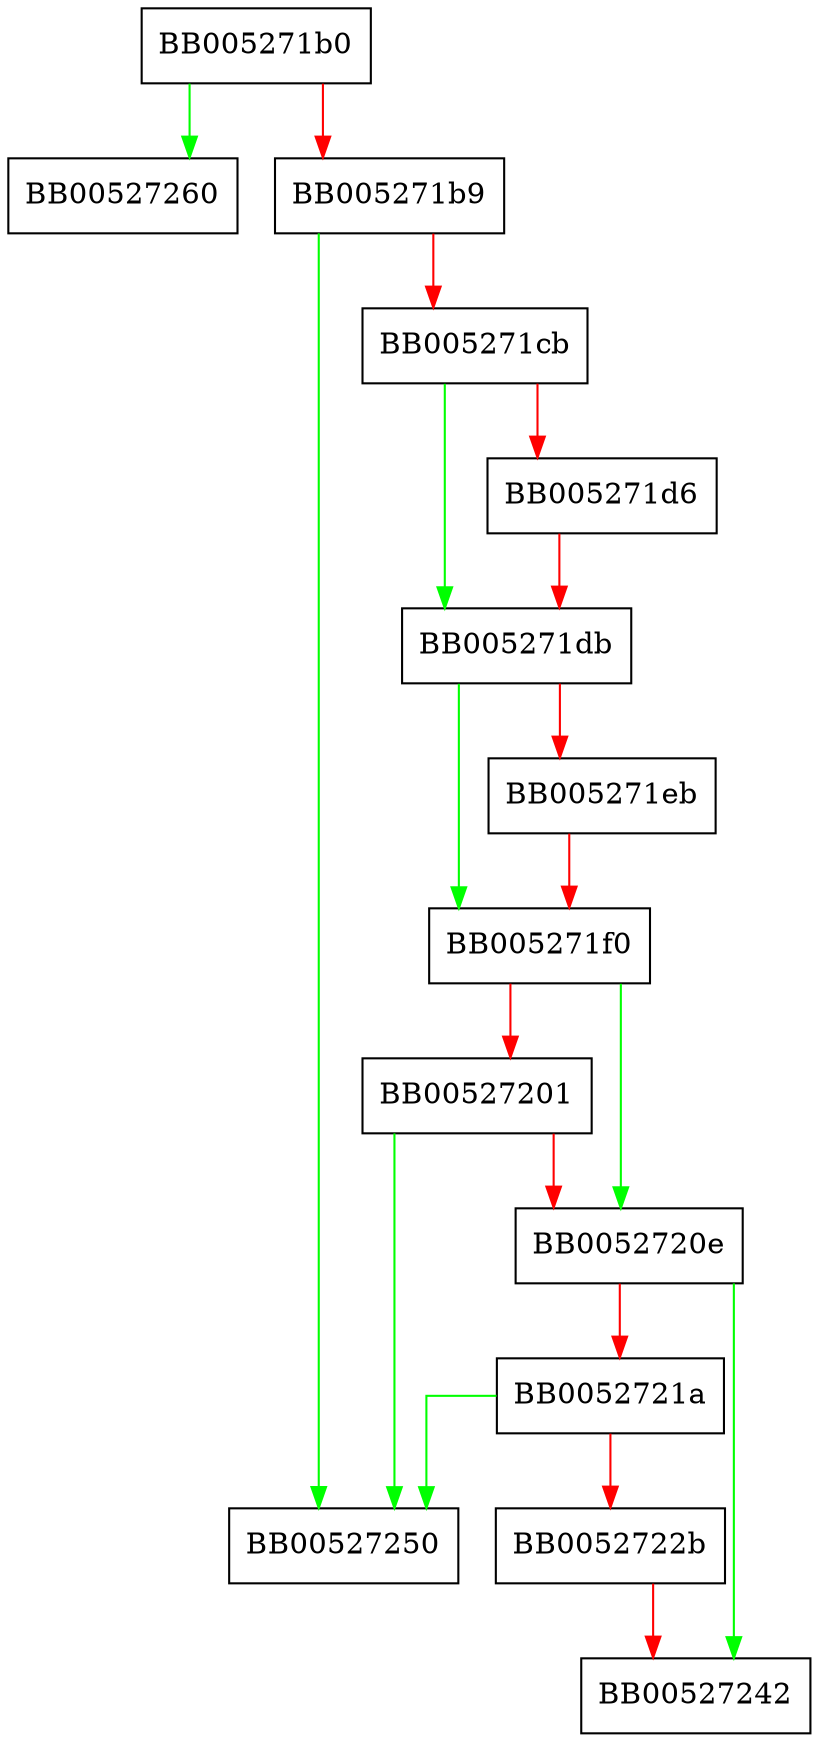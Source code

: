 digraph X509_ALGOR_copy {
  node [shape="box"];
  graph [splines=ortho];
  BB005271b0 -> BB00527260 [color="green"];
  BB005271b0 -> BB005271b9 [color="red"];
  BB005271b9 -> BB00527250 [color="green"];
  BB005271b9 -> BB005271cb [color="red"];
  BB005271cb -> BB005271db [color="green"];
  BB005271cb -> BB005271d6 [color="red"];
  BB005271d6 -> BB005271db [color="red"];
  BB005271db -> BB005271f0 [color="green"];
  BB005271db -> BB005271eb [color="red"];
  BB005271eb -> BB005271f0 [color="red"];
  BB005271f0 -> BB0052720e [color="green"];
  BB005271f0 -> BB00527201 [color="red"];
  BB00527201 -> BB00527250 [color="green"];
  BB00527201 -> BB0052720e [color="red"];
  BB0052720e -> BB00527242 [color="green"];
  BB0052720e -> BB0052721a [color="red"];
  BB0052721a -> BB00527250 [color="green"];
  BB0052721a -> BB0052722b [color="red"];
  BB0052722b -> BB00527242 [color="red"];
}